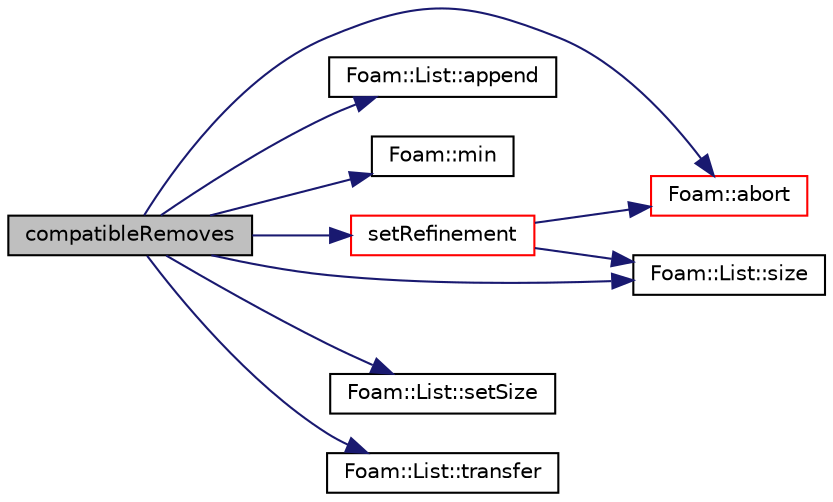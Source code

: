 digraph "compatibleRemoves"
{
  bgcolor="transparent";
  edge [fontname="Helvetica",fontsize="10",labelfontname="Helvetica",labelfontsize="10"];
  node [fontname="Helvetica",fontsize="10",shape=record];
  rankdir="LR";
  Node490 [label="compatibleRemoves",height=0.2,width=0.4,color="black", fillcolor="grey75", style="filled", fontcolor="black"];
  Node490 -> Node491 [color="midnightblue",fontsize="10",style="solid",fontname="Helvetica"];
  Node491 [label="Foam::abort",height=0.2,width=0.4,color="red",URL="$a21851.html#a447107a607d03e417307c203fa5fb44b"];
  Node490 -> Node536 [color="midnightblue",fontsize="10",style="solid",fontname="Helvetica"];
  Node536 [label="Foam::List::append",height=0.2,width=0.4,color="black",URL="$a26833.html#a399dd2bf0d9a32016717dc90126f016b",tooltip="Append an element at the end of the list. "];
  Node490 -> Node537 [color="midnightblue",fontsize="10",style="solid",fontname="Helvetica"];
  Node537 [label="Foam::min",height=0.2,width=0.4,color="black",URL="$a21851.html#a253e112ad2d56d96230ff39ea7f442dc"];
  Node490 -> Node538 [color="midnightblue",fontsize="10",style="solid",fontname="Helvetica"];
  Node538 [label="setRefinement",height=0.2,width=0.4,color="red",URL="$a22465.html#aa64a3bc5eb9317256be6646095e690d9",tooltip="Play commands into polyTopoChange to remove faces. "];
  Node538 -> Node491 [color="midnightblue",fontsize="10",style="solid",fontname="Helvetica"];
  Node538 -> Node562 [color="midnightblue",fontsize="10",style="solid",fontname="Helvetica"];
  Node562 [label="Foam::List::size",height=0.2,width=0.4,color="black",URL="$a26833.html#a8a5f6fa29bd4b500caf186f60245b384",tooltip="Override size to be inconsistent with allocated storage. "];
  Node490 -> Node577 [color="midnightblue",fontsize="10",style="solid",fontname="Helvetica"];
  Node577 [label="Foam::List::setSize",height=0.2,width=0.4,color="black",URL="$a26833.html#aedb985ffeaf1bdbfeccc2a8730405703",tooltip="Reset size of List. "];
  Node490 -> Node562 [color="midnightblue",fontsize="10",style="solid",fontname="Helvetica"];
  Node490 -> Node588 [color="midnightblue",fontsize="10",style="solid",fontname="Helvetica"];
  Node588 [label="Foam::List::transfer",height=0.2,width=0.4,color="black",URL="$a26833.html#a25ad1d2084d16b234b0cf91c07e832c0",tooltip="Transfer the contents of the argument List into this list. "];
}
